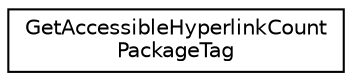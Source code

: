 digraph "类继承关系图"
{
 // LATEX_PDF_SIZE
  edge [fontname="Helvetica",fontsize="10",labelfontname="Helvetica",labelfontsize="10"];
  node [fontname="Helvetica",fontsize="10",shape=record];
  rankdir="LR";
  Node0 [label="GetAccessibleHyperlinkCount\lPackageTag",height=0.2,width=0.4,color="black", fillcolor="white", style="filled",URL="$struct_get_accessible_hyperlink_count_package_tag.html",tooltip=" "];
}
